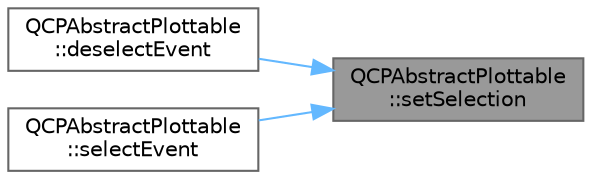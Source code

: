 digraph "QCPAbstractPlottable::setSelection"
{
 // LATEX_PDF_SIZE
  bgcolor="transparent";
  edge [fontname=Helvetica,fontsize=10,labelfontname=Helvetica,labelfontsize=10];
  node [fontname=Helvetica,fontsize=10,shape=box,height=0.2,width=0.4];
  rankdir="RL";
  Node1 [label="QCPAbstractPlottable\l::setSelection",height=0.2,width=0.4,color="gray40", fillcolor="grey60", style="filled", fontcolor="black",tooltip=" "];
  Node1 -> Node2 [dir="back",color="steelblue1",style="solid"];
  Node2 [label="QCPAbstractPlottable\l::deselectEvent",height=0.2,width=0.4,color="grey40", fillcolor="white", style="filled",URL="$class_q_c_p_abstract_plottable.html#a9b104d9da4f38f934363945c313bf82e",tooltip=" "];
  Node1 -> Node3 [dir="back",color="steelblue1",style="solid"];
  Node3 [label="QCPAbstractPlottable\l::selectEvent",height=0.2,width=0.4,color="grey40", fillcolor="white", style="filled",URL="$class_q_c_p_abstract_plottable.html#a2d488568cf16600dd81fa23d7d439829",tooltip=" "];
}
